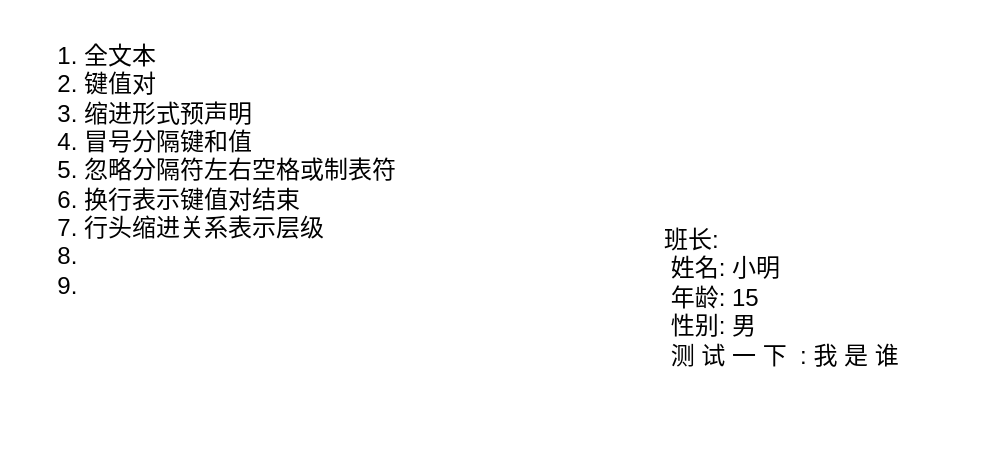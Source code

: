 <mxfile version="20.8.13" type="github">
  <diagram name="第 1 页" id="8jF92QRsQ-L996Q2_0DO">
    <mxGraphModel dx="1434" dy="782" grid="1" gridSize="10" guides="1" tooltips="1" connect="1" arrows="1" fold="1" page="1" pageScale="1" pageWidth="827" pageHeight="1169" math="0" shadow="0">
      <root>
        <mxCell id="0" />
        <mxCell id="1" parent="0" />
        <mxCell id="eWEdND70MQA-wv19zwY5-1" value="&lt;div align=&quot;left&quot;&gt;&lt;ol&gt;&lt;li&gt;全文本&lt;br&gt;&lt;/li&gt;&lt;li&gt;&lt;div&gt;键值对&lt;/div&gt;&lt;/li&gt;&lt;li&gt;缩进形式预声明&lt;/li&gt;&lt;li&gt;冒号分隔键和值&lt;/li&gt;&lt;li&gt;忽略分隔符左右空格或制表符&lt;br&gt;&lt;/li&gt;&lt;li&gt;换行表示键值对结束&lt;br&gt;&lt;/li&gt;&lt;li&gt;&lt;div&gt;行头缩进关系表示层级&lt;/div&gt;&lt;/li&gt;&lt;li&gt;&lt;br&gt;&lt;/li&gt;&lt;li&gt;&lt;br&gt;&lt;/li&gt;&lt;/ol&gt;&lt;/div&gt;" style="text;html=1;align=left;verticalAlign=middle;resizable=0;points=[];autosize=1;strokeColor=none;fillColor=none;" vertex="1" parent="1">
          <mxGeometry x="40" y="15" width="220" height="170" as="geometry" />
        </mxCell>
        <mxCell id="eWEdND70MQA-wv19zwY5-2" value="&lt;div&gt;&lt;span style=&quot;white-space: pre;&quot;&gt;班长:&lt;br&gt;&lt;/span&gt;&lt;/div&gt;&lt;div&gt;&lt;span style=&quot;white-space: pre;&quot;&gt;	&lt;/span&gt;姓名: 小明&lt;/div&gt;&lt;div&gt;&lt;span style=&quot;white-space: pre;&quot;&gt;	&lt;/span&gt;年龄: 15&lt;/div&gt;&lt;div&gt;&lt;span style=&quot;white-space: pre;&quot;&gt;	&lt;/span&gt;性别: 男&lt;/div&gt;&lt;div&gt;&lt;span style=&quot;white-space: pre;&quot;&gt;	&lt;/span&gt;测 试 一 下 &lt;span style=&quot;white-space: pre;&quot;&gt;	&lt;/span&gt;: 我 是 谁&lt;br&gt;&lt;/div&gt;&lt;div&gt;&lt;span style=&quot;white-space: pre;&quot;&gt;	&lt;/span&gt;&lt;br&gt;&lt;/div&gt;&lt;div&gt;&lt;span style=&quot;white-space: pre;&quot;&gt;	&lt;/span&gt;&lt;br&gt;&lt;/div&gt;&lt;div&gt;&lt;br&gt;&lt;/div&gt;" style="text;html=1;align=left;verticalAlign=middle;resizable=0;points=[];autosize=1;strokeColor=none;fillColor=none;" vertex="1" parent="1">
          <mxGeometry x="370" y="120" width="170" height="130" as="geometry" />
        </mxCell>
      </root>
    </mxGraphModel>
  </diagram>
</mxfile>
